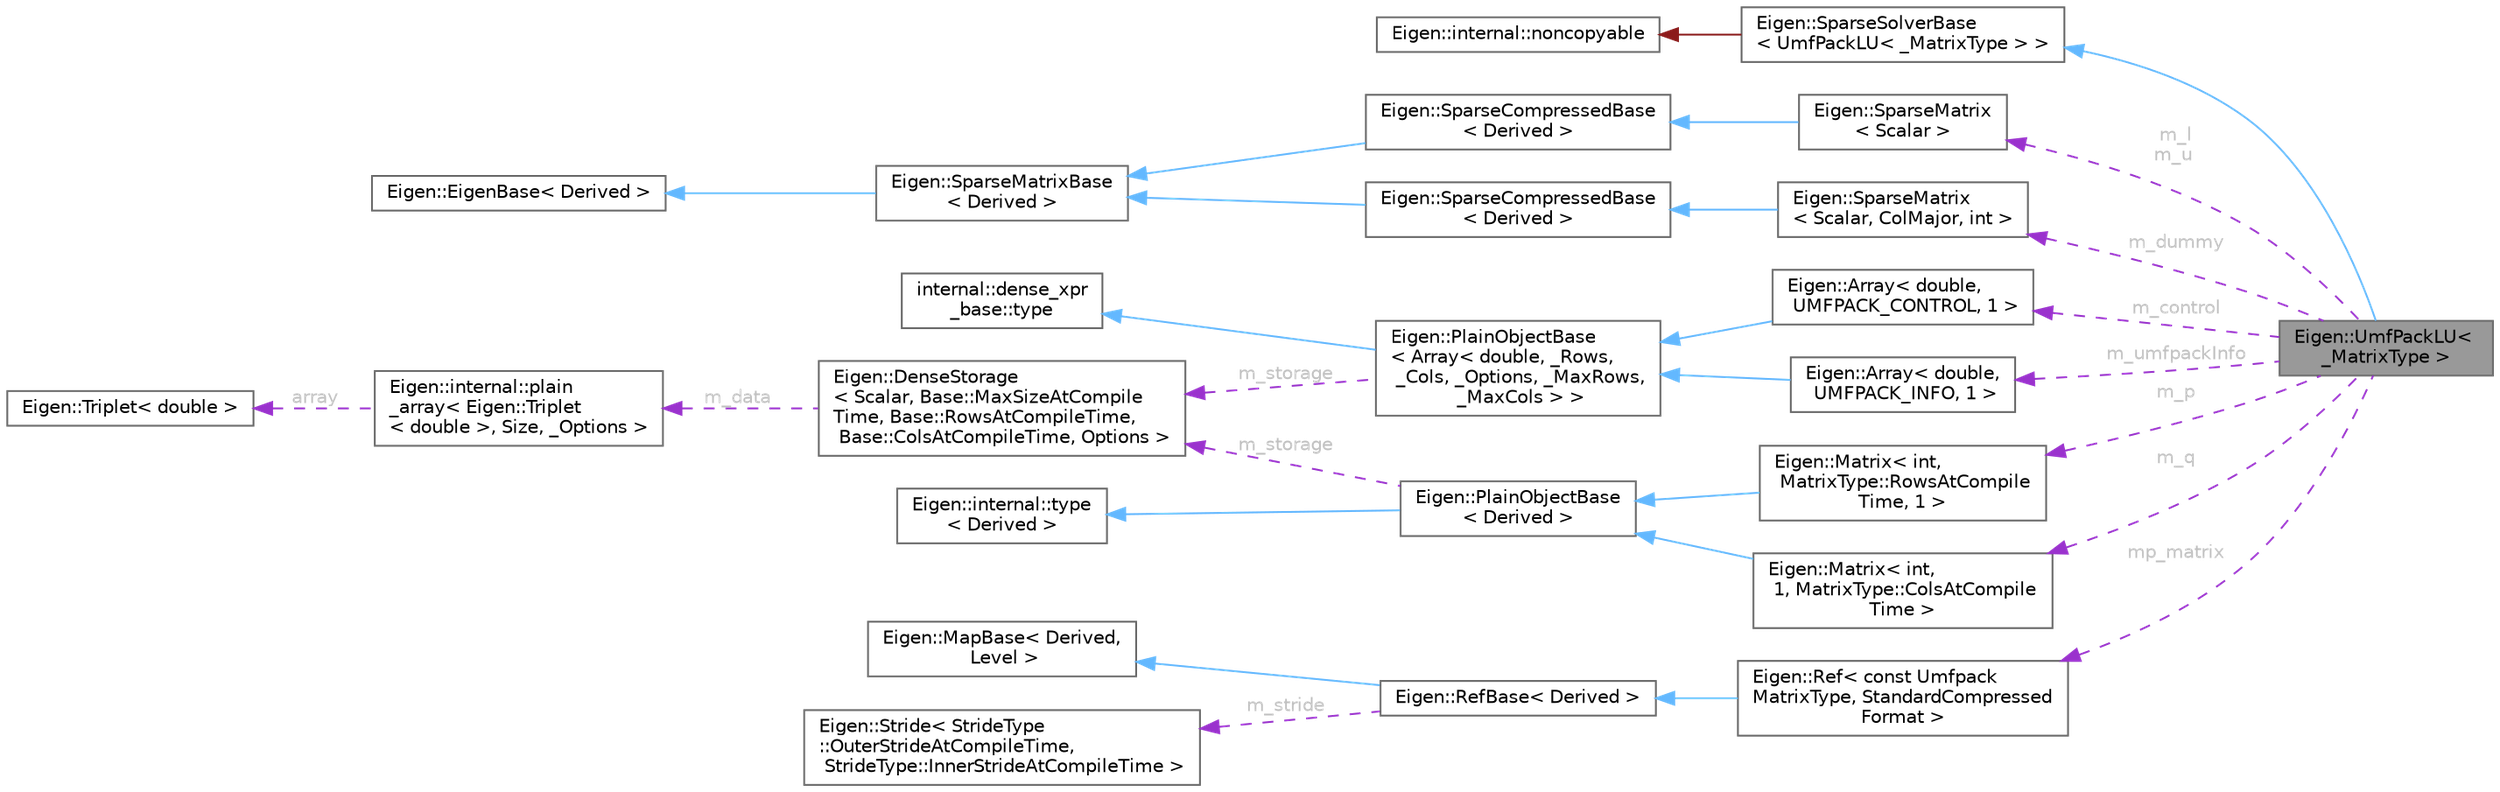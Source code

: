 digraph "Eigen::UmfPackLU&lt; _MatrixType &gt;"
{
 // LATEX_PDF_SIZE
  bgcolor="transparent";
  edge [fontname=Helvetica,fontsize=10,labelfontname=Helvetica,labelfontsize=10];
  node [fontname=Helvetica,fontsize=10,shape=box,height=0.2,width=0.4];
  rankdir="LR";
  Node1 [id="Node000001",label="Eigen::UmfPackLU\< \l_MatrixType \>",height=0.2,width=0.4,color="gray40", fillcolor="grey60", style="filled", fontcolor="black",tooltip="A sparse LU factorization and solver based on UmfPack"];
  Node2 -> Node1 [id="edge28_Node000001_Node000002",dir="back",color="steelblue1",style="solid",tooltip=" "];
  Node2 [id="Node000002",label="Eigen::SparseSolverBase\l\< UmfPackLU\< _MatrixType \> \>",height=0.2,width=0.4,color="gray40", fillcolor="white", style="filled",URL="$class_eigen_1_1_sparse_solver_base.html",tooltip=" "];
  Node3 -> Node2 [id="edge29_Node000002_Node000003",dir="back",color="firebrick4",style="solid",tooltip=" "];
  Node3 [id="Node000003",label="Eigen::internal::noncopyable",height=0.2,width=0.4,color="gray40", fillcolor="white", style="filled",URL="$class_eigen_1_1internal_1_1noncopyable.html",tooltip=" "];
  Node4 -> Node1 [id="edge30_Node000001_Node000004",dir="back",color="darkorchid3",style="dashed",tooltip=" ",label=" m_l\nm_u",fontcolor="grey" ];
  Node4 [id="Node000004",label="Eigen::SparseMatrix\l\< Scalar \>",height=0.2,width=0.4,color="gray40", fillcolor="white", style="filled",URL="$class_eigen_1_1_sparse_matrix.html",tooltip=" "];
  Node5 -> Node4 [id="edge31_Node000004_Node000005",dir="back",color="steelblue1",style="solid",tooltip=" "];
  Node5 [id="Node000005",label="Eigen::SparseCompressedBase\l\< Derived \>",height=0.2,width=0.4,color="gray40", fillcolor="white", style="filled",URL="$class_eigen_1_1_sparse_compressed_base.html",tooltip="Common base class for sparse [compressed]-{row|column}-storage format."];
  Node6 -> Node5 [id="edge32_Node000005_Node000006",dir="back",color="steelblue1",style="solid",tooltip=" "];
  Node6 [id="Node000006",label="Eigen::SparseMatrixBase\l\< Derived \>",height=0.2,width=0.4,color="gray40", fillcolor="white", style="filled",URL="$class_eigen_1_1_sparse_matrix_base.html",tooltip="Base class of any sparse matrices or sparse expressions"];
  Node7 -> Node6 [id="edge33_Node000006_Node000007",dir="back",color="steelblue1",style="solid",tooltip=" "];
  Node7 [id="Node000007",label="Eigen::EigenBase\< Derived \>",height=0.2,width=0.4,color="gray40", fillcolor="white", style="filled",URL="$struct_eigen_1_1_eigen_base.html",tooltip=" "];
  Node8 -> Node1 [id="edge34_Node000001_Node000008",dir="back",color="darkorchid3",style="dashed",tooltip=" ",label=" m_control",fontcolor="grey" ];
  Node8 [id="Node000008",label="Eigen::Array\< double,\l UMFPACK_CONTROL, 1 \>",height=0.2,width=0.4,color="gray40", fillcolor="white", style="filled",URL="$class_eigen_1_1_array.html",tooltip=" "];
  Node9 -> Node8 [id="edge35_Node000008_Node000009",dir="back",color="steelblue1",style="solid",tooltip=" "];
  Node9 [id="Node000009",label="Eigen::PlainObjectBase\l\< Array\< double, _Rows,\l _Cols, _Options, _MaxRows,\l _MaxCols \> \>",height=0.2,width=0.4,color="gray40", fillcolor="white", style="filled",URL="$class_eigen_1_1_plain_object_base.html",tooltip=" "];
  Node10 -> Node9 [id="edge36_Node000009_Node000010",dir="back",color="steelblue1",style="solid",tooltip=" "];
  Node10 [id="Node000010",label="internal::dense_xpr\l_base::type",height=0.2,width=0.4,color="gray40", fillcolor="white", style="filled",tooltip=" "];
  Node11 -> Node9 [id="edge37_Node000009_Node000011",dir="back",color="darkorchid3",style="dashed",tooltip=" ",label=" m_storage",fontcolor="grey" ];
  Node11 [id="Node000011",label="Eigen::DenseStorage\l\< Scalar, Base::MaxSizeAtCompile\lTime, Base::RowsAtCompileTime,\l Base::ColsAtCompileTime, Options \>",height=0.2,width=0.4,color="gray40", fillcolor="white", style="filled",URL="$class_eigen_1_1_dense_storage.html",tooltip=" "];
  Node12 -> Node11 [id="edge38_Node000011_Node000012",dir="back",color="darkorchid3",style="dashed",tooltip=" ",label=" m_data",fontcolor="grey" ];
  Node12 [id="Node000012",label="Eigen::internal::plain\l_array\< Eigen::Triplet\l\< double \>, Size, _Options \>",height=0.2,width=0.4,color="gray40", fillcolor="white", style="filled",URL="$struct_eigen_1_1internal_1_1plain__array.html",tooltip=" "];
  Node13 -> Node12 [id="edge39_Node000012_Node000013",dir="back",color="darkorchid3",style="dashed",tooltip=" ",label=" array",fontcolor="grey" ];
  Node13 [id="Node000013",label="Eigen::Triplet\< double \>",height=0.2,width=0.4,color="gray40", fillcolor="white", style="filled",URL="$class_eigen_1_1_triplet.html",tooltip=" "];
  Node14 -> Node1 [id="edge40_Node000001_Node000014",dir="back",color="darkorchid3",style="dashed",tooltip=" ",label=" m_umfpackInfo",fontcolor="grey" ];
  Node14 [id="Node000014",label="Eigen::Array\< double,\l UMFPACK_INFO, 1 \>",height=0.2,width=0.4,color="gray40", fillcolor="white", style="filled",URL="$class_eigen_1_1_array.html",tooltip=" "];
  Node9 -> Node14 [id="edge41_Node000014_Node000009",dir="back",color="steelblue1",style="solid",tooltip=" "];
  Node15 -> Node1 [id="edge42_Node000001_Node000015",dir="back",color="darkorchid3",style="dashed",tooltip=" ",label=" m_p",fontcolor="grey" ];
  Node15 [id="Node000015",label="Eigen::Matrix\< int,\l MatrixType::RowsAtCompile\lTime, 1 \>",height=0.2,width=0.4,color="gray40", fillcolor="white", style="filled",URL="$class_eigen_1_1_matrix.html",tooltip=" "];
  Node16 -> Node15 [id="edge43_Node000015_Node000016",dir="back",color="steelblue1",style="solid",tooltip=" "];
  Node16 [id="Node000016",label="Eigen::PlainObjectBase\l\< Derived \>",height=0.2,width=0.4,color="gray40", fillcolor="white", style="filled",URL="$class_eigen_1_1_plain_object_base.html",tooltip=" "];
  Node17 -> Node16 [id="edge44_Node000016_Node000017",dir="back",color="steelblue1",style="solid",tooltip=" "];
  Node17 [id="Node000017",label="Eigen::internal::type\l\< Derived \>",height=0.2,width=0.4,color="gray40", fillcolor="white", style="filled",URL="$struct_eigen_1_1internal_1_1dense__xpr__base.html",tooltip=" "];
  Node11 -> Node16 [id="edge45_Node000016_Node000011",dir="back",color="darkorchid3",style="dashed",tooltip=" ",label=" m_storage",fontcolor="grey" ];
  Node18 -> Node1 [id="edge46_Node000001_Node000018",dir="back",color="darkorchid3",style="dashed",tooltip=" ",label=" m_q",fontcolor="grey" ];
  Node18 [id="Node000018",label="Eigen::Matrix\< int,\l 1, MatrixType::ColsAtCompile\lTime \>",height=0.2,width=0.4,color="gray40", fillcolor="white", style="filled",URL="$class_eigen_1_1_matrix.html",tooltip=" "];
  Node16 -> Node18 [id="edge47_Node000018_Node000016",dir="back",color="steelblue1",style="solid",tooltip=" "];
  Node19 -> Node1 [id="edge48_Node000001_Node000019",dir="back",color="darkorchid3",style="dashed",tooltip=" ",label=" m_dummy",fontcolor="grey" ];
  Node19 [id="Node000019",label="Eigen::SparseMatrix\l\< Scalar, ColMajor, int \>",height=0.2,width=0.4,color="gray40", fillcolor="white", style="filled",URL="$class_eigen_1_1_sparse_matrix.html",tooltip=" "];
  Node20 -> Node19 [id="edge49_Node000019_Node000020",dir="back",color="steelblue1",style="solid",tooltip=" "];
  Node20 [id="Node000020",label="Eigen::SparseCompressedBase\l\< Derived \>",height=0.2,width=0.4,color="gray40", fillcolor="white", style="filled",URL="$class_eigen_1_1_sparse_compressed_base.html",tooltip="Common base class for sparse [compressed]-{row|column}-storage format."];
  Node6 -> Node20 [id="edge50_Node000020_Node000006",dir="back",color="steelblue1",style="solid",tooltip=" "];
  Node21 -> Node1 [id="edge51_Node000001_Node000021",dir="back",color="darkorchid3",style="dashed",tooltip=" ",label=" mp_matrix",fontcolor="grey" ];
  Node21 [id="Node000021",label="Eigen::Ref\< const Umfpack\lMatrixType, StandardCompressed\lFormat \>",height=0.2,width=0.4,color="gray40", fillcolor="white", style="filled",URL="$class_eigen_1_1_ref.html",tooltip=" "];
  Node22 -> Node21 [id="edge52_Node000021_Node000022",dir="back",color="steelblue1",style="solid",tooltip=" "];
  Node22 [id="Node000022",label="Eigen::RefBase\< Derived \>",height=0.2,width=0.4,color="gray40", fillcolor="white", style="filled",URL="$class_eigen_1_1_ref_base.html",tooltip=" "];
  Node23 -> Node22 [id="edge53_Node000022_Node000023",dir="back",color="steelblue1",style="solid",tooltip=" "];
  Node23 [id="Node000023",label="Eigen::MapBase\< Derived,\l Level \>",height=0.2,width=0.4,color="gray40", fillcolor="white", style="filled",URL="$class_eigen_1_1_map_base.html",tooltip=" "];
  Node24 -> Node22 [id="edge54_Node000022_Node000024",dir="back",color="darkorchid3",style="dashed",tooltip=" ",label=" m_stride",fontcolor="grey" ];
  Node24 [id="Node000024",label="Eigen::Stride\< StrideType\l::OuterStrideAtCompileTime,\l StrideType::InnerStrideAtCompileTime \>",height=0.2,width=0.4,color="gray40", fillcolor="white", style="filled",URL="$class_eigen_1_1_stride.html",tooltip=" "];
}
